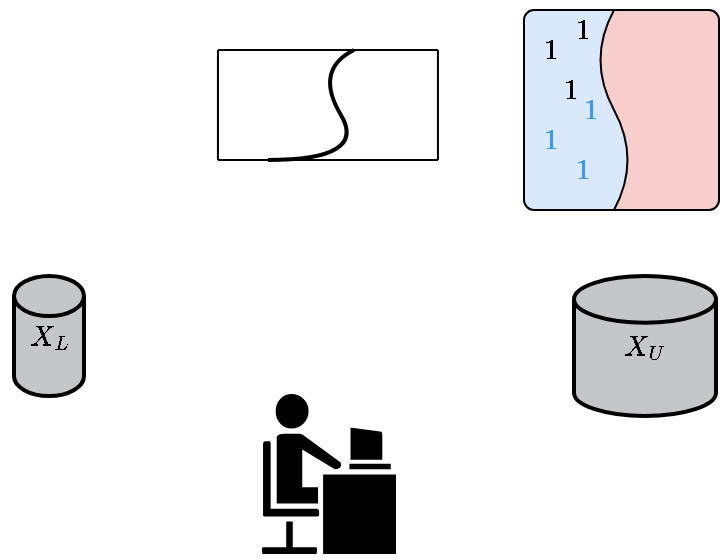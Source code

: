 <mxfile version="24.7.6">
  <diagram name="Page-1" id="9KtswiF1WxbNuCBvQSI7">
    <mxGraphModel dx="391" dy="256" grid="1" gridSize="10" guides="1" tooltips="1" connect="1" arrows="1" fold="1" page="1" pageScale="1" pageWidth="75" pageHeight="85" math="1" shadow="0">
      <root>
        <mxCell id="0" />
        <mxCell id="1" parent="0" />
        <mxCell id="A6JmzJu9t_XA9SC4_fQP-3" value="" style="shape=mxgraph.cisco.people.androgenous_person;html=1;pointerEvents=1;dashed=0;fillColor=#000000;strokeColor=#ffffff;strokeWidth=2;verticalLabelPosition=bottom;verticalAlign=top;align=center;outlineConnect=0;" vertex="1" parent="1">
          <mxGeometry x="-37" y="43" width="69" height="82" as="geometry" />
        </mxCell>
        <mxCell id="A6JmzJu9t_XA9SC4_fQP-7" value="$$X_L$$" style="strokeWidth=2;html=1;shape=mxgraph.flowchart.database;whiteSpace=wrap;fillColor=#C4C6C8;" vertex="1" parent="1">
          <mxGeometry x="-160" y="-15" width="35" height="60" as="geometry" />
        </mxCell>
        <mxCell id="A6JmzJu9t_XA9SC4_fQP-8" value="$$X_U$$" style="strokeWidth=2;html=1;shape=mxgraph.flowchart.database;whiteSpace=wrap;fillColor=#C4C6C8;" vertex="1" parent="1">
          <mxGeometry x="120" y="-15" width="71" height="70" as="geometry" />
        </mxCell>
        <mxCell id="A6JmzJu9t_XA9SC4_fQP-19" value="" style="strokeWidth=1;html=1;shape=mxgraph.flowchart.document2;whiteSpace=wrap;size=0.25;rotation=-90;fillColor=#dae8fc;strokeColor=#000000;" vertex="1" parent="1">
          <mxGeometry x="75" y="-128" width="100" height="60" as="geometry" />
        </mxCell>
        <mxCell id="A6JmzJu9t_XA9SC4_fQP-20" value="" style="strokeWidth=1;html=1;shape=mxgraph.flowchart.document2;whiteSpace=wrap;size=0.25;rotation=90;fillColor=#f8cecc;strokeColor=#000000;" vertex="1" parent="1">
          <mxGeometry x="112.5" y="-128" width="100" height="60" as="geometry" />
        </mxCell>
        <mxCell id="A6JmzJu9t_XA9SC4_fQP-21" value="$$1$$" style="text;html=1;align=center;verticalAlign=middle;whiteSpace=wrap;rounded=0;" vertex="1" parent="1">
          <mxGeometry x="99.25" y="-143" width="20" height="30" as="geometry" />
        </mxCell>
        <mxCell id="A6JmzJu9t_XA9SC4_fQP-22" value="$$1$$" style="text;html=1;align=center;verticalAlign=middle;whiteSpace=wrap;rounded=0;" vertex="1" parent="1">
          <mxGeometry x="109.25" y="-123" width="20" height="30" as="geometry" />
        </mxCell>
        <mxCell id="A6JmzJu9t_XA9SC4_fQP-23" value="&lt;font color=&quot;#3399ff&quot;&gt;$$1$$&lt;/font&gt;" style="text;html=1;align=center;verticalAlign=middle;whiteSpace=wrap;rounded=0;" vertex="1" parent="1">
          <mxGeometry x="119.25" y="-113" width="20" height="30" as="geometry" />
        </mxCell>
        <mxCell id="A6JmzJu9t_XA9SC4_fQP-24" value="&lt;font color=&quot;#3399ff&quot;&gt;$$1$$&lt;/font&gt;" style="text;html=1;align=center;verticalAlign=middle;whiteSpace=wrap;rounded=0;" vertex="1" parent="1">
          <mxGeometry x="99.25" y="-98" width="20" height="30" as="geometry" />
        </mxCell>
        <mxCell id="A6JmzJu9t_XA9SC4_fQP-25" value="$$1$$" style="text;html=1;align=center;verticalAlign=middle;whiteSpace=wrap;rounded=0;" vertex="1" parent="1">
          <mxGeometry x="115" y="-153" width="20" height="30" as="geometry" />
        </mxCell>
        <mxCell id="A6JmzJu9t_XA9SC4_fQP-26" value="&lt;font color=&quot;#3399ff&quot;&gt;$$1$$&lt;/font&gt;" style="text;html=1;align=center;verticalAlign=middle;whiteSpace=wrap;rounded=0;" vertex="1" parent="1">
          <mxGeometry x="115" y="-83" width="20" height="30" as="geometry" />
        </mxCell>
        <mxCell id="A6JmzJu9t_XA9SC4_fQP-34" value="" style="endArrow=none;html=1;rounded=0;" edge="1" parent="1">
          <mxGeometry width="50" height="50" relative="1" as="geometry">
            <mxPoint x="-58.03" y="-73" as="sourcePoint" />
            <mxPoint x="51.97" y="-73" as="targetPoint" />
          </mxGeometry>
        </mxCell>
        <mxCell id="A6JmzJu9t_XA9SC4_fQP-35" value="" style="endArrow=none;html=1;rounded=0;" edge="1" parent="1">
          <mxGeometry width="50" height="50" relative="1" as="geometry">
            <mxPoint x="-58.03" y="-73" as="sourcePoint" />
            <mxPoint x="-58.03" y="-128" as="targetPoint" />
          </mxGeometry>
        </mxCell>
        <mxCell id="A6JmzJu9t_XA9SC4_fQP-36" value="" style="endArrow=none;html=1;rounded=0;" edge="1" parent="1">
          <mxGeometry width="50" height="50" relative="1" as="geometry">
            <mxPoint x="-58.03" y="-128" as="sourcePoint" />
            <mxPoint x="51.97" y="-128" as="targetPoint" />
          </mxGeometry>
        </mxCell>
        <mxCell id="A6JmzJu9t_XA9SC4_fQP-39" value="" style="endArrow=none;html=1;rounded=0;" edge="1" parent="1">
          <mxGeometry width="50" height="50" relative="1" as="geometry">
            <mxPoint x="51.97" y="-73" as="sourcePoint" />
            <mxPoint x="51.97" y="-128" as="targetPoint" />
          </mxGeometry>
        </mxCell>
        <mxCell id="A6JmzJu9t_XA9SC4_fQP-41" value="" style="curved=1;endArrow=none;html=1;rounded=0;endFill=0;strokeWidth=2;" edge="1" parent="1">
          <mxGeometry width="50" height="50" relative="1" as="geometry">
            <mxPoint x="-33.03" y="-73" as="sourcePoint" />
            <mxPoint x="9.97" y="-128" as="targetPoint" />
            <Array as="points">
              <mxPoint x="16.97" y="-73" />
              <mxPoint x="-10.03" y="-118" />
            </Array>
          </mxGeometry>
        </mxCell>
      </root>
    </mxGraphModel>
  </diagram>
</mxfile>
